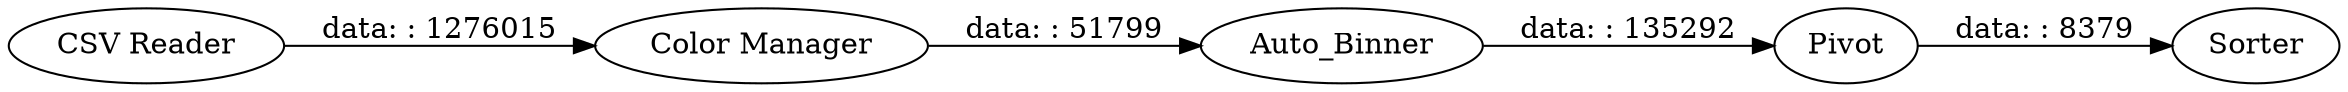 digraph {
	"3482830899011593753_2" [label="Color Manager"]
	"3482830899011593753_3" [label=Auto_Binner]
	"3482830899011593753_4" [label=Pivot]
	"3482830899011593753_1" [label="CSV Reader"]
	"3482830899011593753_5" [label=Sorter]
	"3482830899011593753_2" -> "3482830899011593753_3" [label="data: : 51799"]
	"3482830899011593753_1" -> "3482830899011593753_2" [label="data: : 1276015"]
	"3482830899011593753_3" -> "3482830899011593753_4" [label="data: : 135292"]
	"3482830899011593753_4" -> "3482830899011593753_5" [label="data: : 8379"]
	rankdir=LR
}
